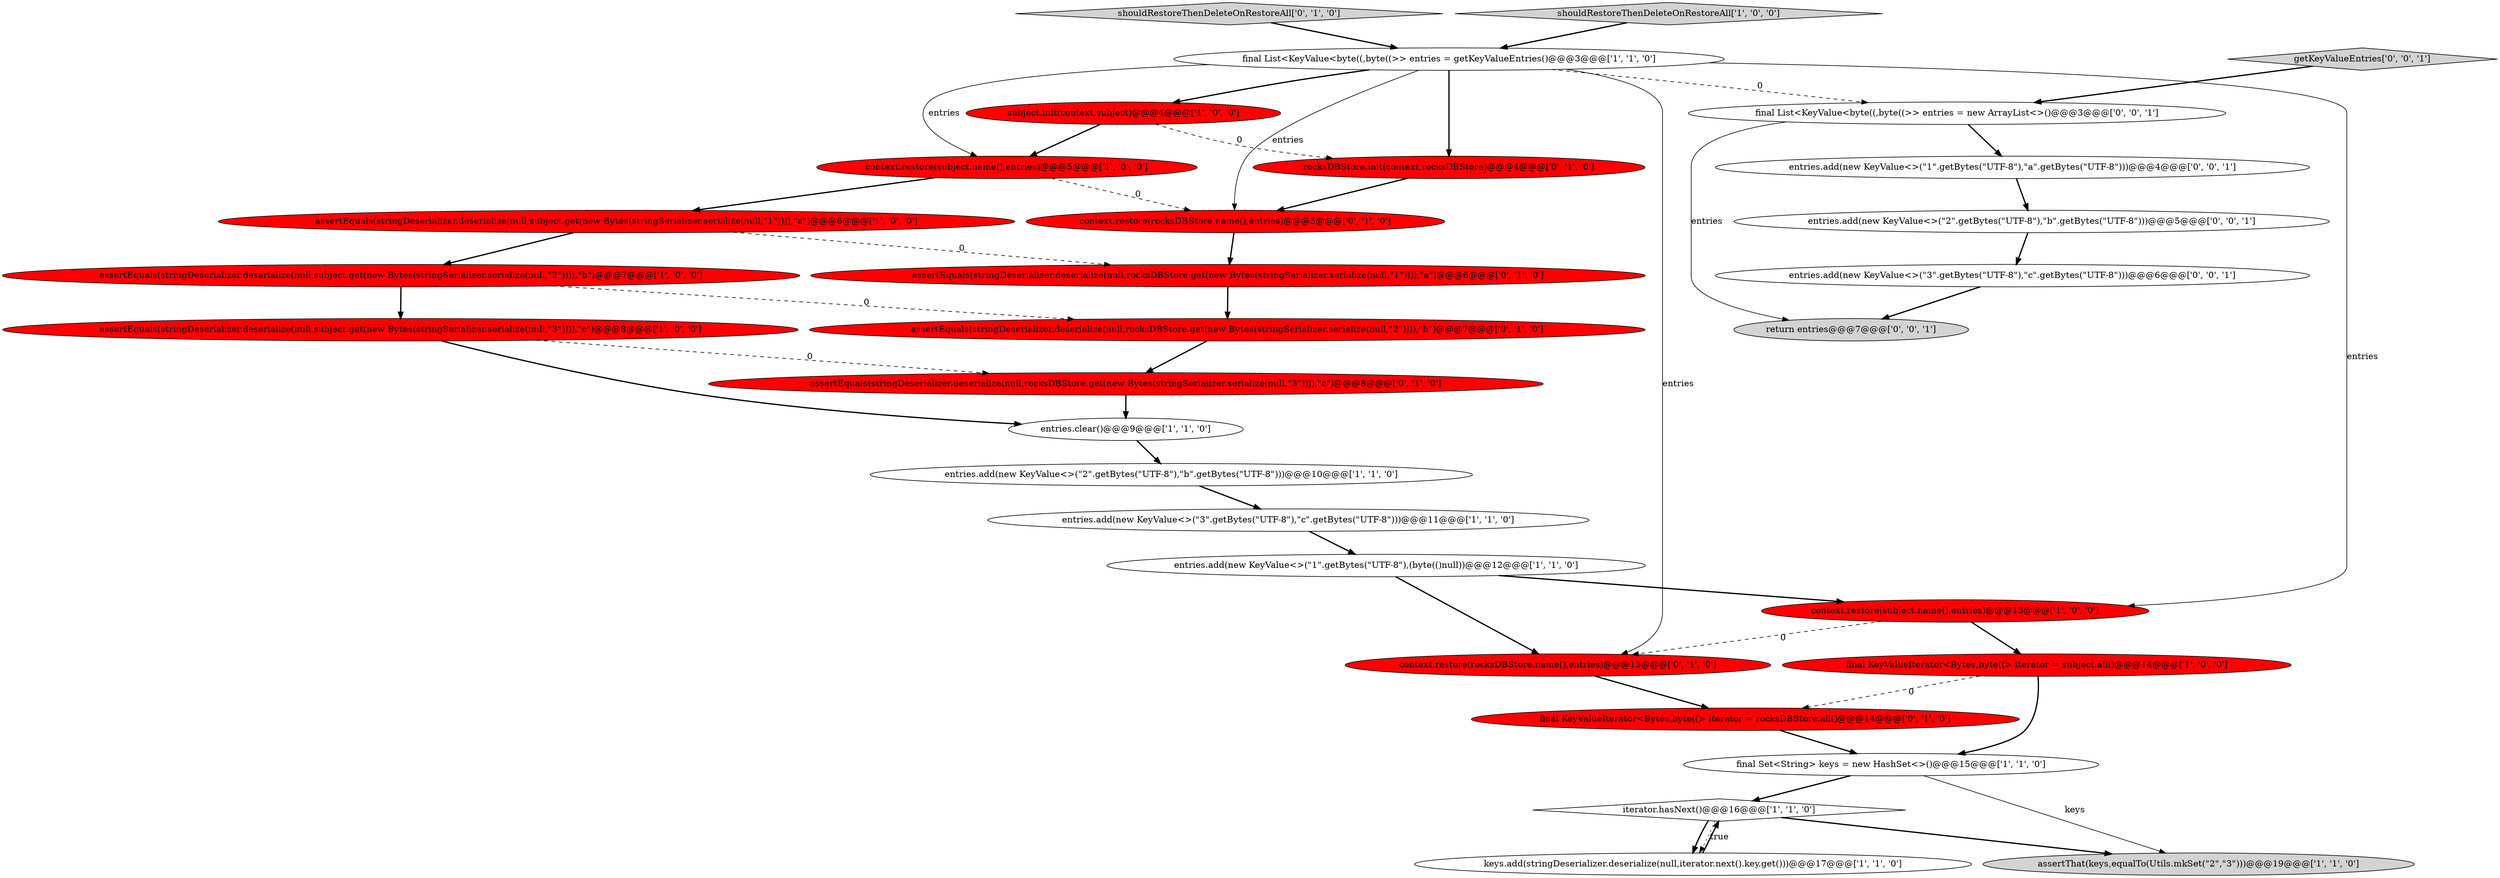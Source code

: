 digraph {
6 [style = filled, label = "entries.add(new KeyValue<>(\"2\".getBytes(\"UTF-8\"),\"b\".getBytes(\"UTF-8\")))@@@10@@@['1', '1', '0']", fillcolor = white, shape = ellipse image = "AAA0AAABBB1BBB"];
21 [style = filled, label = "shouldRestoreThenDeleteOnRestoreAll['0', '1', '0']", fillcolor = lightgray, shape = diamond image = "AAA0AAABBB2BBB"];
2 [style = filled, label = "keys.add(stringDeserializer.deserialize(null,iterator.next().key.get()))@@@17@@@['1', '1', '0']", fillcolor = white, shape = ellipse image = "AAA0AAABBB1BBB"];
11 [style = filled, label = "assertEquals(stringDeserializer.deserialize(null,subject.get(new Bytes(stringSerializer.serialize(null,\"3\")))),\"c\")@@@8@@@['1', '0', '0']", fillcolor = red, shape = ellipse image = "AAA1AAABBB1BBB"];
26 [style = filled, label = "final List<KeyValue<byte((,byte((>> entries = new ArrayList<>()@@@3@@@['0', '0', '1']", fillcolor = white, shape = ellipse image = "AAA0AAABBB3BBB"];
8 [style = filled, label = "context.restore(subject.name(),entries)@@@13@@@['1', '0', '0']", fillcolor = red, shape = ellipse image = "AAA1AAABBB1BBB"];
7 [style = filled, label = "entries.add(new KeyValue<>(\"3\".getBytes(\"UTF-8\"),\"c\".getBytes(\"UTF-8\")))@@@11@@@['1', '1', '0']", fillcolor = white, shape = ellipse image = "AAA0AAABBB1BBB"];
17 [style = filled, label = "final KeyValueIterator<Bytes,byte((> iterator = rocksDBStore.all()@@@14@@@['0', '1', '0']", fillcolor = red, shape = ellipse image = "AAA1AAABBB2BBB"];
18 [style = filled, label = "context.restore(rocksDBStore.name(),entries)@@@13@@@['0', '1', '0']", fillcolor = red, shape = ellipse image = "AAA1AAABBB2BBB"];
19 [style = filled, label = "rocksDBStore.init(context,rocksDBStore)@@@4@@@['0', '1', '0']", fillcolor = red, shape = ellipse image = "AAA1AAABBB2BBB"];
4 [style = filled, label = "final KeyValueIterator<Bytes,byte((> iterator = subject.all()@@@14@@@['1', '0', '0']", fillcolor = red, shape = ellipse image = "AAA1AAABBB1BBB"];
24 [style = filled, label = "assertEquals(stringDeserializer.deserialize(null,rocksDBStore.get(new Bytes(stringSerializer.serialize(null,\"1\")))),\"a\")@@@6@@@['0', '1', '0']", fillcolor = red, shape = ellipse image = "AAA1AAABBB2BBB"];
10 [style = filled, label = "assertEquals(stringDeserializer.deserialize(null,subject.get(new Bytes(stringSerializer.serialize(null,\"1\")))),\"a\")@@@6@@@['1', '0', '0']", fillcolor = red, shape = ellipse image = "AAA1AAABBB1BBB"];
20 [style = filled, label = "assertEquals(stringDeserializer.deserialize(null,rocksDBStore.get(new Bytes(stringSerializer.serialize(null,\"2\")))),\"b\")@@@7@@@['0', '1', '0']", fillcolor = red, shape = ellipse image = "AAA1AAABBB2BBB"];
12 [style = filled, label = "iterator.hasNext()@@@16@@@['1', '1', '0']", fillcolor = white, shape = diamond image = "AAA0AAABBB1BBB"];
22 [style = filled, label = "assertEquals(stringDeserializer.deserialize(null,rocksDBStore.get(new Bytes(stringSerializer.serialize(null,\"3\")))),\"c\")@@@8@@@['0', '1', '0']", fillcolor = red, shape = ellipse image = "AAA1AAABBB2BBB"];
14 [style = filled, label = "final List<KeyValue<byte((,byte((>> entries = getKeyValueEntries()@@@3@@@['1', '1', '0']", fillcolor = white, shape = ellipse image = "AAA0AAABBB1BBB"];
23 [style = filled, label = "context.restore(rocksDBStore.name(),entries)@@@5@@@['0', '1', '0']", fillcolor = red, shape = ellipse image = "AAA1AAABBB2BBB"];
13 [style = filled, label = "final Set<String> keys = new HashSet<>()@@@15@@@['1', '1', '0']", fillcolor = white, shape = ellipse image = "AAA0AAABBB1BBB"];
0 [style = filled, label = "shouldRestoreThenDeleteOnRestoreAll['1', '0', '0']", fillcolor = lightgray, shape = diamond image = "AAA0AAABBB1BBB"];
25 [style = filled, label = "return entries@@@7@@@['0', '0', '1']", fillcolor = lightgray, shape = ellipse image = "AAA0AAABBB3BBB"];
1 [style = filled, label = "assertEquals(stringDeserializer.deserialize(null,subject.get(new Bytes(stringSerializer.serialize(null,\"2\")))),\"b\")@@@7@@@['1', '0', '0']", fillcolor = red, shape = ellipse image = "AAA1AAABBB1BBB"];
16 [style = filled, label = "context.restore(subject.name(),entries)@@@5@@@['1', '0', '0']", fillcolor = red, shape = ellipse image = "AAA1AAABBB1BBB"];
5 [style = filled, label = "assertThat(keys,equalTo(Utils.mkSet(\"2\",\"3\")))@@@19@@@['1', '1', '0']", fillcolor = lightgray, shape = ellipse image = "AAA0AAABBB1BBB"];
27 [style = filled, label = "getKeyValueEntries['0', '0', '1']", fillcolor = lightgray, shape = diamond image = "AAA0AAABBB3BBB"];
3 [style = filled, label = "entries.add(new KeyValue<>(\"1\".getBytes(\"UTF-8\"),(byte(()null))@@@12@@@['1', '1', '0']", fillcolor = white, shape = ellipse image = "AAA0AAABBB1BBB"];
15 [style = filled, label = "subject.init(context,subject)@@@4@@@['1', '0', '0']", fillcolor = red, shape = ellipse image = "AAA1AAABBB1BBB"];
9 [style = filled, label = "entries.clear()@@@9@@@['1', '1', '0']", fillcolor = white, shape = ellipse image = "AAA0AAABBB1BBB"];
28 [style = filled, label = "entries.add(new KeyValue<>(\"3\".getBytes(\"UTF-8\"),\"c\".getBytes(\"UTF-8\")))@@@6@@@['0', '0', '1']", fillcolor = white, shape = ellipse image = "AAA0AAABBB3BBB"];
29 [style = filled, label = "entries.add(new KeyValue<>(\"2\".getBytes(\"UTF-8\"),\"b\".getBytes(\"UTF-8\")))@@@5@@@['0', '0', '1']", fillcolor = white, shape = ellipse image = "AAA0AAABBB3BBB"];
30 [style = filled, label = "entries.add(new KeyValue<>(\"1\".getBytes(\"UTF-8\"),\"a\".getBytes(\"UTF-8\")))@@@4@@@['0', '0', '1']", fillcolor = white, shape = ellipse image = "AAA0AAABBB3BBB"];
12->5 [style = bold, label=""];
4->17 [style = dashed, label="0"];
16->10 [style = bold, label=""];
4->13 [style = bold, label=""];
22->9 [style = bold, label=""];
12->2 [style = dotted, label="true"];
11->22 [style = dashed, label="0"];
18->17 [style = bold, label=""];
14->19 [style = bold, label=""];
16->23 [style = dashed, label="0"];
15->19 [style = dashed, label="0"];
15->16 [style = bold, label=""];
11->9 [style = bold, label=""];
14->23 [style = solid, label="entries"];
30->29 [style = bold, label=""];
7->3 [style = bold, label=""];
2->12 [style = bold, label=""];
14->26 [style = dashed, label="0"];
9->6 [style = bold, label=""];
1->11 [style = bold, label=""];
20->22 [style = bold, label=""];
3->18 [style = bold, label=""];
24->20 [style = bold, label=""];
26->30 [style = bold, label=""];
29->28 [style = bold, label=""];
14->18 [style = solid, label="entries"];
26->25 [style = solid, label="entries"];
1->20 [style = dashed, label="0"];
12->2 [style = bold, label=""];
0->14 [style = bold, label=""];
23->24 [style = bold, label=""];
13->12 [style = bold, label=""];
3->8 [style = bold, label=""];
19->23 [style = bold, label=""];
28->25 [style = bold, label=""];
14->8 [style = solid, label="entries"];
13->5 [style = solid, label="keys"];
14->15 [style = bold, label=""];
17->13 [style = bold, label=""];
8->18 [style = dashed, label="0"];
8->4 [style = bold, label=""];
6->7 [style = bold, label=""];
10->1 [style = bold, label=""];
10->24 [style = dashed, label="0"];
14->16 [style = solid, label="entries"];
21->14 [style = bold, label=""];
27->26 [style = bold, label=""];
}
